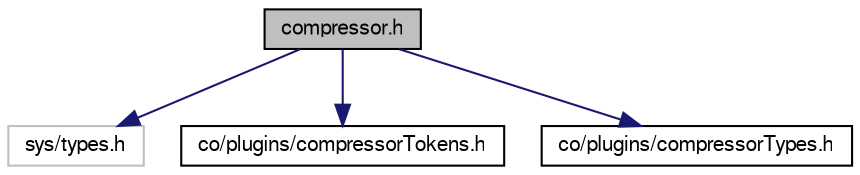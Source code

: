 digraph G
{
  edge [fontname="FreeSans",fontsize="10",labelfontname="FreeSans",labelfontsize="10"];
  node [fontname="FreeSans",fontsize="10",shape=record];
  Node1 [label="compressor.h",height=0.2,width=0.4,color="black", fillcolor="grey75", style="filled" fontcolor="black"];
  Node1 -> Node2 [color="midnightblue",fontsize="10",style="solid",fontname="FreeSans"];
  Node2 [label="sys/types.h",height=0.2,width=0.4,color="grey75", fillcolor="white", style="filled"];
  Node1 -> Node3 [color="midnightblue",fontsize="10",style="solid",fontname="FreeSans"];
  Node3 [label="co/plugins/compressorTokens.h",height=0.2,width=0.4,color="black", fillcolor="white", style="filled",URL="$compressorTokens_8h.html",tooltip="Input and output token type definitions for compression plugins."];
  Node1 -> Node4 [color="midnightblue",fontsize="10",style="solid",fontname="FreeSans"];
  Node4 [label="co/plugins/compressorTypes.h",height=0.2,width=0.4,color="black", fillcolor="white", style="filled",URL="$compressorTypes_8h.html",tooltip="Compression plugin names."];
}
